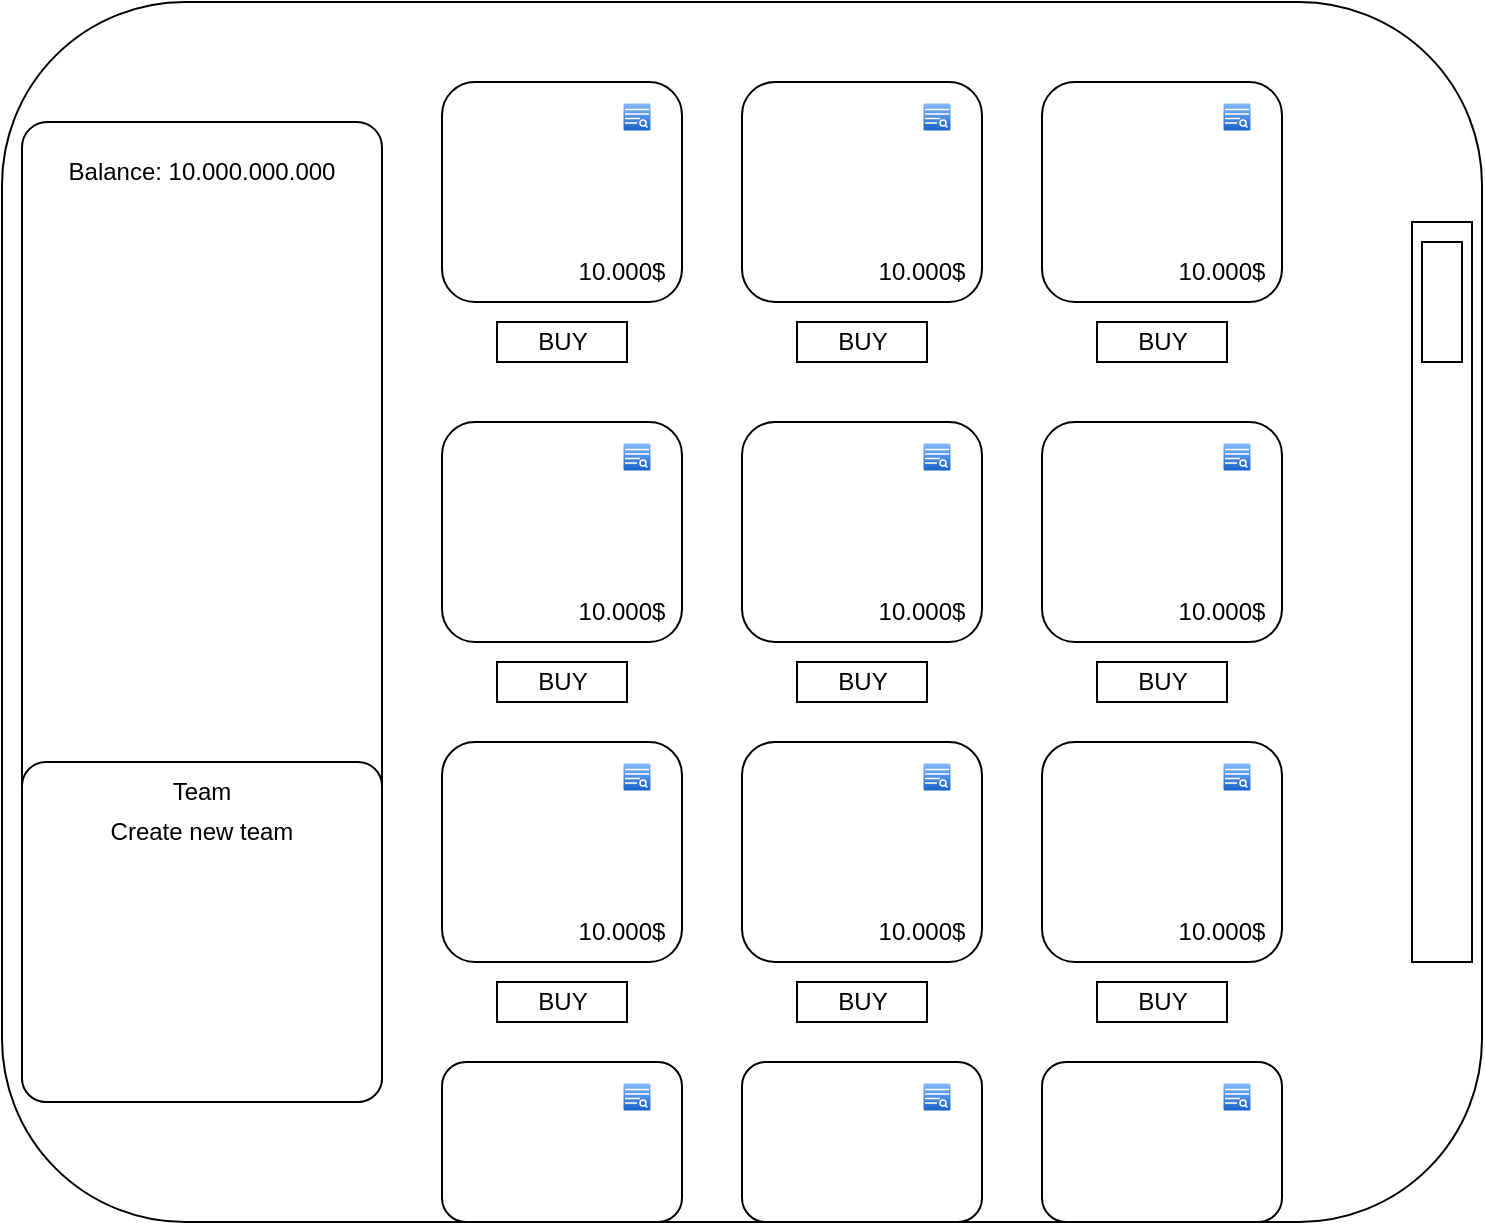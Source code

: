<mxfile>
    <diagram id="IW90jIqilNhvaKptFyJe" name="Page-1">
        <mxGraphModel dx="762" dy="611" grid="1" gridSize="10" guides="1" tooltips="1" connect="1" arrows="1" fold="1" page="1" pageScale="1" pageWidth="850" pageHeight="1100" math="0" shadow="0">
            <root>
                <mxCell id="0"/>
                <mxCell id="1" parent="0"/>
                <mxCell id="2" value="" style="rounded=1;whiteSpace=wrap;html=1;" parent="1" vertex="1">
                    <mxGeometry x="20" y="10" width="740" height="610" as="geometry"/>
                </mxCell>
                <mxCell id="14" value="" style="rounded=1;whiteSpace=wrap;html=1;" parent="1" vertex="1">
                    <mxGeometry x="240" y="540" width="120" height="80" as="geometry"/>
                </mxCell>
                <mxCell id="4" value="" style="rounded=1;whiteSpace=wrap;html=1;arcSize=7;" parent="1" vertex="1">
                    <mxGeometry x="30" y="70" width="180" height="490" as="geometry"/>
                </mxCell>
                <mxCell id="7" value="" style="rounded=1;whiteSpace=wrap;html=1;" parent="1" vertex="1">
                    <mxGeometry x="240" y="50" width="120" height="110" as="geometry"/>
                </mxCell>
                <mxCell id="8" value="" style="rounded=1;whiteSpace=wrap;html=1;" parent="1" vertex="1">
                    <mxGeometry x="390" y="50" width="120" height="110" as="geometry"/>
                </mxCell>
                <mxCell id="9" value="" style="rounded=1;whiteSpace=wrap;html=1;" parent="1" vertex="1">
                    <mxGeometry x="540" y="50" width="120" height="110" as="geometry"/>
                </mxCell>
                <mxCell id="10" value="" style="rounded=1;whiteSpace=wrap;html=1;" parent="1" vertex="1">
                    <mxGeometry x="240" y="220" width="120" height="110" as="geometry"/>
                </mxCell>
                <mxCell id="11" value="" style="rounded=1;whiteSpace=wrap;html=1;" parent="1" vertex="1">
                    <mxGeometry x="390" y="220" width="120" height="110" as="geometry"/>
                </mxCell>
                <mxCell id="12" value="" style="rounded=1;whiteSpace=wrap;html=1;" parent="1" vertex="1">
                    <mxGeometry x="540" y="220" width="120" height="110" as="geometry"/>
                </mxCell>
                <mxCell id="13" value="" style="rounded=1;whiteSpace=wrap;html=1;" parent="1" vertex="1">
                    <mxGeometry x="240" y="380" width="120" height="110" as="geometry"/>
                </mxCell>
                <mxCell id="15" value="" style="rounded=1;whiteSpace=wrap;html=1;" parent="1" vertex="1">
                    <mxGeometry x="390" y="380" width="120" height="110" as="geometry"/>
                </mxCell>
                <mxCell id="16" value="" style="rounded=1;whiteSpace=wrap;html=1;" parent="1" vertex="1">
                    <mxGeometry x="540" y="380" width="120" height="110" as="geometry"/>
                </mxCell>
                <mxCell id="17" value="" style="rounded=1;whiteSpace=wrap;html=1;" parent="1" vertex="1">
                    <mxGeometry x="390" y="540" width="120" height="80" as="geometry"/>
                </mxCell>
                <mxCell id="18" value="" style="rounded=1;whiteSpace=wrap;html=1;" parent="1" vertex="1">
                    <mxGeometry x="540" y="540" width="120" height="80" as="geometry"/>
                </mxCell>
                <mxCell id="24" value="" style="rounded=0;whiteSpace=wrap;html=1;" parent="1" vertex="1">
                    <mxGeometry x="725" y="120" width="30" height="370" as="geometry"/>
                </mxCell>
                <mxCell id="23" value="" style="rounded=0;whiteSpace=wrap;html=1;" parent="1" vertex="1">
                    <mxGeometry x="730" y="130" width="20" height="60" as="geometry"/>
                </mxCell>
                <mxCell id="25" value="" style="verticalLabelPosition=bottom;verticalAlign=top;html=1;shadow=0;dashed=0;strokeWidth=1;shape=mxgraph.ios.iSortFindIcon;fillColor=#8BbEff;fillColor2=#135Ec8;strokeColor=#ffffff;sketch=0;" parent="1" vertex="1">
                    <mxGeometry x="330" y="60" width="15" height="15" as="geometry"/>
                </mxCell>
                <mxCell id="26" value="" style="verticalLabelPosition=bottom;verticalAlign=top;html=1;shadow=0;dashed=0;strokeWidth=1;shape=mxgraph.ios.iSortFindIcon;fillColor=#8BbEff;fillColor2=#135Ec8;strokeColor=#ffffff;sketch=0;" parent="1" vertex="1">
                    <mxGeometry x="480" y="60" width="15" height="15" as="geometry"/>
                </mxCell>
                <mxCell id="27" value="" style="verticalLabelPosition=bottom;verticalAlign=top;html=1;shadow=0;dashed=0;strokeWidth=1;shape=mxgraph.ios.iSortFindIcon;fillColor=#8BbEff;fillColor2=#135Ec8;strokeColor=#ffffff;sketch=0;" parent="1" vertex="1">
                    <mxGeometry x="630" y="60" width="15" height="15" as="geometry"/>
                </mxCell>
                <mxCell id="28" value="" style="verticalLabelPosition=bottom;verticalAlign=top;html=1;shadow=0;dashed=0;strokeWidth=1;shape=mxgraph.ios.iSortFindIcon;fillColor=#8BbEff;fillColor2=#135Ec8;strokeColor=#ffffff;sketch=0;" parent="1" vertex="1">
                    <mxGeometry x="330" y="230" width="15" height="15" as="geometry"/>
                </mxCell>
                <mxCell id="29" value="" style="verticalLabelPosition=bottom;verticalAlign=top;html=1;shadow=0;dashed=0;strokeWidth=1;shape=mxgraph.ios.iSortFindIcon;fillColor=#8BbEff;fillColor2=#135Ec8;strokeColor=#ffffff;sketch=0;" parent="1" vertex="1">
                    <mxGeometry x="480" y="230" width="15" height="15" as="geometry"/>
                </mxCell>
                <mxCell id="30" value="" style="verticalLabelPosition=bottom;verticalAlign=top;html=1;shadow=0;dashed=0;strokeWidth=1;shape=mxgraph.ios.iSortFindIcon;fillColor=#8BbEff;fillColor2=#135Ec8;strokeColor=#ffffff;sketch=0;" parent="1" vertex="1">
                    <mxGeometry x="630" y="230" width="15" height="15" as="geometry"/>
                </mxCell>
                <mxCell id="31" value="" style="verticalLabelPosition=bottom;verticalAlign=top;html=1;shadow=0;dashed=0;strokeWidth=1;shape=mxgraph.ios.iSortFindIcon;fillColor=#8BbEff;fillColor2=#135Ec8;strokeColor=#ffffff;sketch=0;" parent="1" vertex="1">
                    <mxGeometry x="330" y="390" width="15" height="15" as="geometry"/>
                </mxCell>
                <mxCell id="32" value="" style="verticalLabelPosition=bottom;verticalAlign=top;html=1;shadow=0;dashed=0;strokeWidth=1;shape=mxgraph.ios.iSortFindIcon;fillColor=#8BbEff;fillColor2=#135Ec8;strokeColor=#ffffff;sketch=0;" parent="1" vertex="1">
                    <mxGeometry x="480" y="390" width="15" height="15" as="geometry"/>
                </mxCell>
                <mxCell id="33" value="" style="verticalLabelPosition=bottom;verticalAlign=top;html=1;shadow=0;dashed=0;strokeWidth=1;shape=mxgraph.ios.iSortFindIcon;fillColor=#8BbEff;fillColor2=#135Ec8;strokeColor=#ffffff;sketch=0;" parent="1" vertex="1">
                    <mxGeometry x="630" y="390" width="15" height="15" as="geometry"/>
                </mxCell>
                <mxCell id="34" value="" style="verticalLabelPosition=bottom;verticalAlign=top;html=1;shadow=0;dashed=0;strokeWidth=1;shape=mxgraph.ios.iSortFindIcon;fillColor=#8BbEff;fillColor2=#135Ec8;strokeColor=#ffffff;sketch=0;" parent="1" vertex="1">
                    <mxGeometry x="330" y="550" width="15" height="15" as="geometry"/>
                </mxCell>
                <mxCell id="35" value="" style="verticalLabelPosition=bottom;verticalAlign=top;html=1;shadow=0;dashed=0;strokeWidth=1;shape=mxgraph.ios.iSortFindIcon;fillColor=#8BbEff;fillColor2=#135Ec8;strokeColor=#ffffff;sketch=0;" parent="1" vertex="1">
                    <mxGeometry x="480" y="550" width="15" height="15" as="geometry"/>
                </mxCell>
                <mxCell id="36" value="" style="verticalLabelPosition=bottom;verticalAlign=top;html=1;shadow=0;dashed=0;strokeWidth=1;shape=mxgraph.ios.iSortFindIcon;fillColor=#8BbEff;fillColor2=#135Ec8;strokeColor=#ffffff;sketch=0;" parent="1" vertex="1">
                    <mxGeometry x="630" y="550" width="15" height="15" as="geometry"/>
                </mxCell>
                <mxCell id="39" value="10.000$" style="text;html=1;strokeColor=none;fillColor=none;align=center;verticalAlign=middle;whiteSpace=wrap;rounded=0;" parent="1" vertex="1">
                    <mxGeometry x="300" y="130" width="60" height="30" as="geometry"/>
                </mxCell>
                <mxCell id="40" value="10.000$" style="text;html=1;strokeColor=none;fillColor=none;align=center;verticalAlign=middle;whiteSpace=wrap;rounded=0;" parent="1" vertex="1">
                    <mxGeometry x="450" y="130" width="60" height="30" as="geometry"/>
                </mxCell>
                <mxCell id="41" value="10.000$" style="text;html=1;strokeColor=none;fillColor=none;align=center;verticalAlign=middle;whiteSpace=wrap;rounded=0;" parent="1" vertex="1">
                    <mxGeometry x="600" y="130" width="60" height="30" as="geometry"/>
                </mxCell>
                <mxCell id="42" value="10.000$" style="text;html=1;strokeColor=none;fillColor=none;align=center;verticalAlign=middle;whiteSpace=wrap;rounded=0;" parent="1" vertex="1">
                    <mxGeometry x="300" y="300" width="60" height="30" as="geometry"/>
                </mxCell>
                <mxCell id="43" value="10.000$" style="text;html=1;strokeColor=none;fillColor=none;align=center;verticalAlign=middle;whiteSpace=wrap;rounded=0;" parent="1" vertex="1">
                    <mxGeometry x="450" y="300" width="60" height="30" as="geometry"/>
                </mxCell>
                <mxCell id="44" value="10.000$" style="text;html=1;strokeColor=none;fillColor=none;align=center;verticalAlign=middle;whiteSpace=wrap;rounded=0;" parent="1" vertex="1">
                    <mxGeometry x="600" y="300" width="60" height="30" as="geometry"/>
                </mxCell>
                <mxCell id="45" value="10.000$" style="text;html=1;strokeColor=none;fillColor=none;align=center;verticalAlign=middle;whiteSpace=wrap;rounded=0;" parent="1" vertex="1">
                    <mxGeometry x="300" y="460" width="60" height="30" as="geometry"/>
                </mxCell>
                <mxCell id="46" value="10.000$" style="text;html=1;strokeColor=none;fillColor=none;align=center;verticalAlign=middle;whiteSpace=wrap;rounded=0;" parent="1" vertex="1">
                    <mxGeometry x="450" y="460" width="60" height="30" as="geometry"/>
                </mxCell>
                <mxCell id="47" value="10.000$" style="text;html=1;strokeColor=none;fillColor=none;align=center;verticalAlign=middle;whiteSpace=wrap;rounded=0;" parent="1" vertex="1">
                    <mxGeometry x="600" y="460" width="60" height="30" as="geometry"/>
                </mxCell>
                <mxCell id="49" value="BUY" style="rounded=0;whiteSpace=wrap;html=1;" parent="1" vertex="1">
                    <mxGeometry x="267.5" y="170" width="65" height="20" as="geometry"/>
                </mxCell>
                <mxCell id="51" value="BUY" style="rounded=0;whiteSpace=wrap;html=1;" parent="1" vertex="1">
                    <mxGeometry x="417.5" y="170" width="65" height="20" as="geometry"/>
                </mxCell>
                <mxCell id="52" value="BUY" style="rounded=0;whiteSpace=wrap;html=1;" parent="1" vertex="1">
                    <mxGeometry x="567.5" y="170" width="65" height="20" as="geometry"/>
                </mxCell>
                <mxCell id="53" value="BUY" style="rounded=0;whiteSpace=wrap;html=1;" parent="1" vertex="1">
                    <mxGeometry x="267.5" y="340" width="65" height="20" as="geometry"/>
                </mxCell>
                <mxCell id="54" value="BUY" style="rounded=0;whiteSpace=wrap;html=1;" parent="1" vertex="1">
                    <mxGeometry x="417.5" y="340" width="65" height="20" as="geometry"/>
                </mxCell>
                <mxCell id="55" value="BUY" style="rounded=0;whiteSpace=wrap;html=1;" parent="1" vertex="1">
                    <mxGeometry x="567.5" y="340" width="65" height="20" as="geometry"/>
                </mxCell>
                <mxCell id="56" value="BUY" style="rounded=0;whiteSpace=wrap;html=1;" parent="1" vertex="1">
                    <mxGeometry x="267.5" y="500" width="65" height="20" as="geometry"/>
                </mxCell>
                <mxCell id="57" value="BUY" style="rounded=0;whiteSpace=wrap;html=1;" parent="1" vertex="1">
                    <mxGeometry x="417.5" y="500" width="65" height="20" as="geometry"/>
                </mxCell>
                <mxCell id="58" value="BUY" style="rounded=0;whiteSpace=wrap;html=1;" parent="1" vertex="1">
                    <mxGeometry x="567.5" y="500" width="65" height="20" as="geometry"/>
                </mxCell>
                <mxCell id="59" value="" style="rounded=1;whiteSpace=wrap;html=1;arcSize=7;" parent="1" vertex="1">
                    <mxGeometry x="30" y="390" width="180" height="170" as="geometry"/>
                </mxCell>
                <mxCell id="60" value="Team" style="text;html=1;strokeColor=none;fillColor=none;align=center;verticalAlign=middle;whiteSpace=wrap;rounded=0;" parent="1" vertex="1">
                    <mxGeometry x="75" y="390" width="90" height="30" as="geometry"/>
                </mxCell>
                <mxCell id="61" value="Create new team" style="text;html=1;strokeColor=none;fillColor=none;align=center;verticalAlign=middle;whiteSpace=wrap;rounded=0;" parent="1" vertex="1">
                    <mxGeometry x="65" y="410" width="110" height="30" as="geometry"/>
                </mxCell>
                <mxCell id="62" value="Balance: 10.000.000.000" style="text;html=1;strokeColor=none;fillColor=none;align=center;verticalAlign=middle;whiteSpace=wrap;rounded=0;" parent="1" vertex="1">
                    <mxGeometry x="40" y="80" width="160" height="30" as="geometry"/>
                </mxCell>
            </root>
        </mxGraphModel>
    </diagram>
</mxfile>